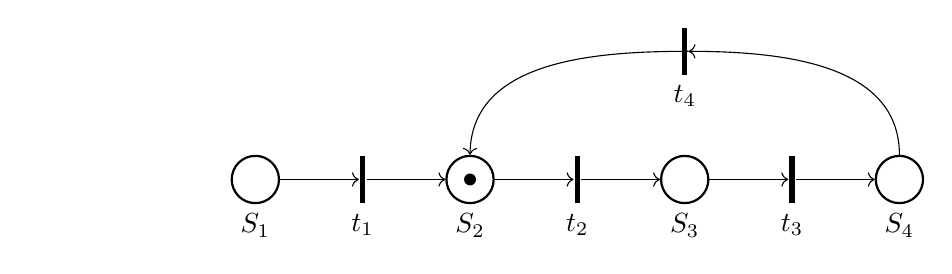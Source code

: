 \usetikzlibrary{positioning,fit,backgrounds,arrows,shapes,automata,petri,calc,bending}
\tikzset{
    place/.style={
        circle,
        thick,
        minimum size=6mm,
                draw
    },
    transitionV/.style={
        rectangle,
        thick,
        fill=black,
        minimum height=6mm,
        inner xsep=1pt
    }
}
\begin{tikzpicture}[]
%\draw[gray!30] (0,-3) grid (12,3);
%\node[gray!50] at (0,0) {0};

%\node [place,tokens=1,label={above:$s_1$},label={below:$K=10$}] (p1) at (2,2){};
\node [place,tokens=0,label={below:$S_1$}] (p1) at (0,0){};
\node [right = of p1, transitionV,label=below:$t_1$,rotate=0] (t1) {};
\node [right = of t1, place,tokens=1,label={below:$S_2$}] (p2) {};
\node [right = of p2, transitionV,label=below:$t_2$,rotate=0] (t2) {};
\node [right = of t2, place,tokens=0,label={below:$S_3$}] (p3) {};
\node [right = of p3, transitionV,label=below:$t_3$,rotate=0] (t3) {};
\node [right = of t3, place,tokens=0,label={below:$S_4$}] (p4) {};
\node [above = of p3, transitionV,label=below:$t_4$,rotate=0] (t4) {};
%\node [transitionV,label=below:$t_2$,rotate=90] (t2) at (4,0){};

\draw (p1) edge[out=0,in=180,->] node[above] {$$}(t1.west);
\draw (t1.east) edge[out=0,in=180,->] node[auto] {}(p2);
\draw (p2) edge[out=0,in=180,->] node[above] {$$}(t2.west);
\draw (t2.east) edge[out=0,in=180,->] node[auto] {}(p3);
\draw (p3) edge[out=0,in=180,->] node[above] {$$}(t3.west);
\draw (t3.east) edge[out=0,in=180,->] node[auto] {}(p4);
\draw (p4) edge[out=90,in=0,->] node[above] {$$}(t4.east);
\draw (t4.east) edge[out=180,in=90,->] node[auto] {}(p2);
%\draw (p2) edge[out=180,in=-90,->] node[auto] {$$}(t1.west);
%\draw (t1.east) edge[out=90,in=180,->] node[auto] {$3$}(p1);

\end{tikzpicture}
